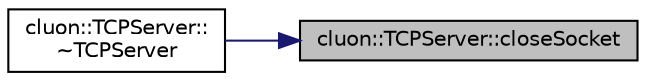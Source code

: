 digraph "cluon::TCPServer::closeSocket"
{
 // LATEX_PDF_SIZE
  edge [fontname="Helvetica",fontsize="10",labelfontname="Helvetica",labelfontsize="10"];
  node [fontname="Helvetica",fontsize="10",shape=record];
  rankdir="RL";
  Node1 [label="cluon::TCPServer::closeSocket",height=0.2,width=0.4,color="black", fillcolor="grey75", style="filled", fontcolor="black",tooltip=" "];
  Node1 -> Node2 [dir="back",color="midnightblue",fontsize="10",style="solid"];
  Node2 [label="cluon::TCPServer::\l~TCPServer",height=0.2,width=0.4,color="black", fillcolor="white", style="filled",URL="$classcluon_1_1TCPServer.html#a33d7e1eeb83b39fa4db9533a25de817c",tooltip=" "];
}
